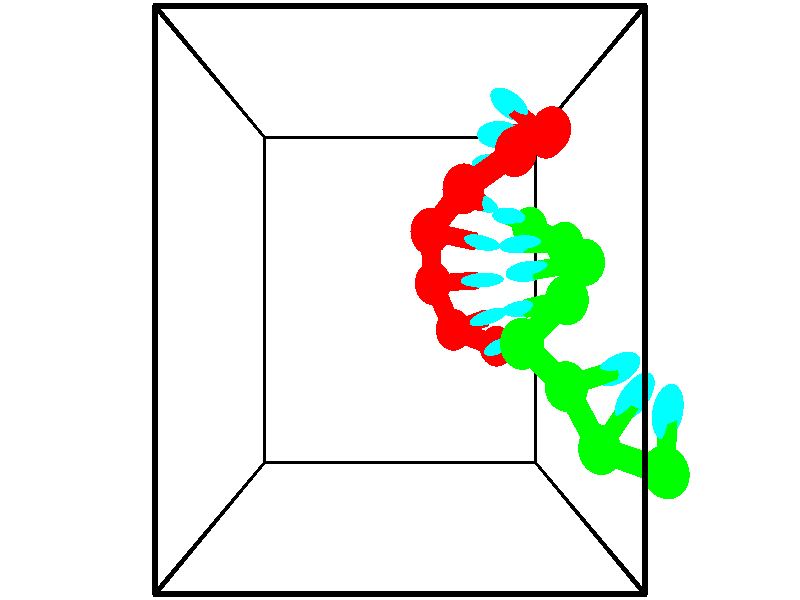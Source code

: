 // switches for output
#declare DRAW_BASES = 1; // possible values are 0, 1; only relevant for DNA ribbons
#declare DRAW_BASES_TYPE = 3; // possible values are 1, 2, 3; only relevant for DNA ribbons
#declare DRAW_FOG = 0; // set to 1 to enable fog

#include "colors.inc"

#include "transforms.inc"
background { rgb <1, 1, 1>}

#default {
   normal{
       ripples 0.25
       frequency 0.20
       turbulence 0.2
       lambda 5
   }
	finish {
		phong 0.1
		phong_size 40.
	}
}

// original window dimensions: 1024x640


// camera settings

camera {
	sky <-0, 1, 0>
	up <-0, 1, 0>
	right 1.6 * <1, 0, 0>
	location <2.5, 2.5, 11.1562>
	look_at <2.5, 2.5, 2.5>
	direction <0, 0, -8.6562>
	angle 67.0682
}


# declare cpy_camera_pos = <2.5, 2.5, 11.1562>;
# if (DRAW_FOG = 1)
fog {
	fog_type 2
	up vnormalize(cpy_camera_pos)
	color rgbt<1,1,1,0.3>
	distance 1e-5
	fog_alt 3e-3
	fog_offset 4
}
# end


// LIGHTS

# declare lum = 6;
global_settings {
	ambient_light rgb lum * <0.05, 0.05, 0.05>
	max_trace_level 15
}# declare cpy_direct_light_amount = 0.25;
light_source
{	1000 * <-1, -1, 1>,
	rgb lum * cpy_direct_light_amount
	parallel
}

light_source
{	1000 * <1, 1, -1>,
	rgb lum * cpy_direct_light_amount
	parallel
}

// strand 0

// nucleotide -1

// particle -1
sphere {
	<4.574948, 4.419973, 2.626304> 0.250000
	pigment { color rgbt <1,0,0,0> }
	no_shadow
}
cylinder {
	<4.246670, 4.598694, 2.768756>,  <4.049703, 4.705926, 2.854227>, 0.100000
	pigment { color rgbt <1,0,0,0> }
	no_shadow
}
cylinder {
	<4.246670, 4.598694, 2.768756>,  <4.574948, 4.419973, 2.626304>, 0.100000
	pigment { color rgbt <1,0,0,0> }
	no_shadow
}

// particle -1
sphere {
	<4.246670, 4.598694, 2.768756> 0.100000
	pigment { color rgbt <1,0,0,0> }
	no_shadow
}
sphere {
	0, 1
	scale<0.080000,0.200000,0.300000>
	matrix <-0.328353, -0.878905, 0.345993,
		0.467595, 0.167018, 0.868021,
		-0.820695, 0.446801, 0.356130,
		4.000462, 4.732734, 2.875595>
	pigment { color rgbt <0,1,1,0> }
	no_shadow
}
cylinder {
	<4.436429, 4.313770, 3.406671>,  <4.574948, 4.419973, 2.626304>, 0.130000
	pigment { color rgbt <1,0,0,0> }
	no_shadow
}

// nucleotide -1

// particle -1
sphere {
	<4.436429, 4.313770, 3.406671> 0.250000
	pigment { color rgbt <1,0,0,0> }
	no_shadow
}
cylinder {
	<4.084362, 4.330048, 3.217504>,  <3.873122, 4.339814, 3.104004>, 0.100000
	pigment { color rgbt <1,0,0,0> }
	no_shadow
}
cylinder {
	<4.084362, 4.330048, 3.217504>,  <4.436429, 4.313770, 3.406671>, 0.100000
	pigment { color rgbt <1,0,0,0> }
	no_shadow
}

// particle -1
sphere {
	<4.084362, 4.330048, 3.217504> 0.100000
	pigment { color rgbt <1,0,0,0> }
	no_shadow
}
sphere {
	0, 1
	scale<0.080000,0.200000,0.300000>
	matrix <-0.275557, -0.855046, 0.439277,
		-0.386492, 0.516953, 0.763796,
		-0.880166, 0.040693, -0.472918,
		3.820312, 4.342256, 3.075629>
	pigment { color rgbt <0,1,1,0> }
	no_shadow
}
cylinder {
	<3.889054, 3.984972, 3.898561>,  <4.436429, 4.313770, 3.406671>, 0.130000
	pigment { color rgbt <1,0,0,0> }
	no_shadow
}

// nucleotide -1

// particle -1
sphere {
	<3.889054, 3.984972, 3.898561> 0.250000
	pigment { color rgbt <1,0,0,0> }
	no_shadow
}
cylinder {
	<3.760410, 3.981331, 3.519830>,  <3.683224, 3.979146, 3.292591>, 0.100000
	pigment { color rgbt <1,0,0,0> }
	no_shadow
}
cylinder {
	<3.760410, 3.981331, 3.519830>,  <3.889054, 3.984972, 3.898561>, 0.100000
	pigment { color rgbt <1,0,0,0> }
	no_shadow
}

// particle -1
sphere {
	<3.760410, 3.981331, 3.519830> 0.100000
	pigment { color rgbt <1,0,0,0> }
	no_shadow
}
sphere {
	0, 1
	scale<0.080000,0.200000,0.300000>
	matrix <-0.222426, -0.971247, 0.084889,
		-0.920377, 0.237900, 0.310338,
		-0.321610, -0.009103, -0.946828,
		3.663928, 3.978600, 3.235781>
	pigment { color rgbt <0,1,1,0> }
	no_shadow
}
cylinder {
	<3.259983, 3.609560, 3.921648>,  <3.889054, 3.984972, 3.898561>, 0.130000
	pigment { color rgbt <1,0,0,0> }
	no_shadow
}

// nucleotide -1

// particle -1
sphere {
	<3.259983, 3.609560, 3.921648> 0.250000
	pigment { color rgbt <1,0,0,0> }
	no_shadow
}
cylinder {
	<3.435230, 3.575630, 3.563686>,  <3.540379, 3.555273, 3.348908>, 0.100000
	pigment { color rgbt <1,0,0,0> }
	no_shadow
}
cylinder {
	<3.435230, 3.575630, 3.563686>,  <3.259983, 3.609560, 3.921648>, 0.100000
	pigment { color rgbt <1,0,0,0> }
	no_shadow
}

// particle -1
sphere {
	<3.435230, 3.575630, 3.563686> 0.100000
	pigment { color rgbt <1,0,0,0> }
	no_shadow
}
sphere {
	0, 1
	scale<0.080000,0.200000,0.300000>
	matrix <-0.238046, -0.970945, -0.024509,
		-0.866825, 0.223767, -0.445582,
		0.438120, -0.084824, -0.894906,
		3.566666, 3.550183, 3.295214>
	pigment { color rgbt <0,1,1,0> }
	no_shadow
}
cylinder {
	<2.884585, 3.230972, 3.419536>,  <3.259983, 3.609560, 3.921648>, 0.130000
	pigment { color rgbt <1,0,0,0> }
	no_shadow
}

// nucleotide -1

// particle -1
sphere {
	<2.884585, 3.230972, 3.419536> 0.250000
	pigment { color rgbt <1,0,0,0> }
	no_shadow
}
cylinder {
	<3.260040, 3.175594, 3.293177>,  <3.485314, 3.142368, 3.217362>, 0.100000
	pigment { color rgbt <1,0,0,0> }
	no_shadow
}
cylinder {
	<3.260040, 3.175594, 3.293177>,  <2.884585, 3.230972, 3.419536>, 0.100000
	pigment { color rgbt <1,0,0,0> }
	no_shadow
}

// particle -1
sphere {
	<3.260040, 3.175594, 3.293177> 0.100000
	pigment { color rgbt <1,0,0,0> }
	no_shadow
}
sphere {
	0, 1
	scale<0.080000,0.200000,0.300000>
	matrix <-0.151367, -0.988338, -0.016615,
		-0.309911, 0.063412, -0.948649,
		0.938639, -0.138444, -0.315896,
		3.541632, 3.134061, 3.198409>
	pigment { color rgbt <0,1,1,0> }
	no_shadow
}
cylinder {
	<2.956978, 2.692989, 2.776530>,  <2.884585, 3.230972, 3.419536>, 0.130000
	pigment { color rgbt <1,0,0,0> }
	no_shadow
}

// nucleotide -1

// particle -1
sphere {
	<2.956978, 2.692989, 2.776530> 0.250000
	pigment { color rgbt <1,0,0,0> }
	no_shadow
}
cylinder {
	<3.320175, 2.708805, 2.943376>,  <3.538094, 2.718295, 3.043484>, 0.100000
	pigment { color rgbt <1,0,0,0> }
	no_shadow
}
cylinder {
	<3.320175, 2.708805, 2.943376>,  <2.956978, 2.692989, 2.776530>, 0.100000
	pigment { color rgbt <1,0,0,0> }
	no_shadow
}

// particle -1
sphere {
	<3.320175, 2.708805, 2.943376> 0.100000
	pigment { color rgbt <1,0,0,0> }
	no_shadow
}
sphere {
	0, 1
	scale<0.080000,0.200000,0.300000>
	matrix <0.033719, -0.999204, 0.021321,
		0.417627, -0.005294, -0.908603,
		0.907993, 0.039541, 0.417116,
		3.592573, 2.720667, 3.068511>
	pigment { color rgbt <0,1,1,0> }
	no_shadow
}
cylinder {
	<3.266508, 2.142629, 2.468231>,  <2.956978, 2.692989, 2.776530>, 0.130000
	pigment { color rgbt <1,0,0,0> }
	no_shadow
}

// nucleotide -1

// particle -1
sphere {
	<3.266508, 2.142629, 2.468231> 0.250000
	pigment { color rgbt <1,0,0,0> }
	no_shadow
}
cylinder {
	<3.509495, 2.236309, 2.771845>,  <3.655287, 2.292517, 2.954014>, 0.100000
	pigment { color rgbt <1,0,0,0> }
	no_shadow
}
cylinder {
	<3.509495, 2.236309, 2.771845>,  <3.266508, 2.142629, 2.468231>, 0.100000
	pigment { color rgbt <1,0,0,0> }
	no_shadow
}

// particle -1
sphere {
	<3.509495, 2.236309, 2.771845> 0.100000
	pigment { color rgbt <1,0,0,0> }
	no_shadow
}
sphere {
	0, 1
	scale<0.080000,0.200000,0.300000>
	matrix <0.244601, -0.964269, 0.101768,
		0.755748, 0.123840, -0.643047,
		0.607467, 0.234201, 0.759035,
		3.691735, 2.306569, 2.999556>
	pigment { color rgbt <0,1,1,0> }
	no_shadow
}
cylinder {
	<3.928425, 1.930448, 2.229159>,  <3.266508, 2.142629, 2.468231>, 0.130000
	pigment { color rgbt <1,0,0,0> }
	no_shadow
}

// nucleotide -1

// particle -1
sphere {
	<3.928425, 1.930448, 2.229159> 0.250000
	pigment { color rgbt <1,0,0,0> }
	no_shadow
}
cylinder {
	<3.875854, 1.951195, 2.625147>,  <3.844312, 1.963643, 2.862739>, 0.100000
	pigment { color rgbt <1,0,0,0> }
	no_shadow
}
cylinder {
	<3.875854, 1.951195, 2.625147>,  <3.928425, 1.930448, 2.229159>, 0.100000
	pigment { color rgbt <1,0,0,0> }
	no_shadow
}

// particle -1
sphere {
	<3.875854, 1.951195, 2.625147> 0.100000
	pigment { color rgbt <1,0,0,0> }
	no_shadow
}
sphere {
	0, 1
	scale<0.080000,0.200000,0.300000>
	matrix <0.343529, -0.934369, 0.094561,
		0.929900, 0.352511, 0.104983,
		-0.131427, 0.051867, 0.989968,
		3.836426, 1.966755, 2.922137>
	pigment { color rgbt <0,1,1,0> }
	no_shadow
}
// strand 1

// nucleotide -1

// particle -1
sphere {
	<5.560726, 0.845658, 4.200130> 0.250000
	pigment { color rgbt <0,1,0,0> }
	no_shadow
}
cylinder {
	<5.498703, 1.201328, 4.372327>,  <5.461489, 1.414731, 4.475645>, 0.100000
	pigment { color rgbt <0,1,0,0> }
	no_shadow
}
cylinder {
	<5.498703, 1.201328, 4.372327>,  <5.560726, 0.845658, 4.200130>, 0.100000
	pigment { color rgbt <0,1,0,0> }
	no_shadow
}

// particle -1
sphere {
	<5.498703, 1.201328, 4.372327> 0.100000
	pigment { color rgbt <0,1,0,0> }
	no_shadow
}
sphere {
	0, 1
	scale<0.080000,0.200000,0.300000>
	matrix <-0.324293, 0.365802, -0.872366,
		-0.933162, -0.274872, 0.231634,
		-0.155056, 0.889176, 0.430492,
		5.452186, 1.468081, 4.501474>
	pigment { color rgbt <0,1,1,0> }
	no_shadow
}
cylinder {
	<4.913042, 0.994343, 3.864765>,  <5.560726, 0.845658, 4.200130>, 0.130000
	pigment { color rgbt <0,1,0,0> }
	no_shadow
}

// nucleotide -1

// particle -1
sphere {
	<4.913042, 0.994343, 3.864765> 0.250000
	pigment { color rgbt <0,1,0,0> }
	no_shadow
}
cylinder {
	<5.093544, 1.316090, 4.019355>,  <5.201845, 1.509138, 4.112109>, 0.100000
	pigment { color rgbt <0,1,0,0> }
	no_shadow
}
cylinder {
	<5.093544, 1.316090, 4.019355>,  <4.913042, 0.994343, 3.864765>, 0.100000
	pigment { color rgbt <0,1,0,0> }
	no_shadow
}

// particle -1
sphere {
	<5.093544, 1.316090, 4.019355> 0.100000
	pigment { color rgbt <0,1,0,0> }
	no_shadow
}
sphere {
	0, 1
	scale<0.080000,0.200000,0.300000>
	matrix <-0.225648, 0.521849, -0.822652,
		-0.863396, 0.284018, 0.416990,
		0.451254, 0.804367, 0.386474,
		5.228920, 1.557400, 4.135297>
	pigment { color rgbt <0,1,1,0> }
	no_shadow
}
cylinder {
	<4.479084, 1.641191, 3.965398>,  <4.913042, 0.994343, 3.864765>, 0.130000
	pigment { color rgbt <0,1,0,0> }
	no_shadow
}

// nucleotide -1

// particle -1
sphere {
	<4.479084, 1.641191, 3.965398> 0.250000
	pigment { color rgbt <0,1,0,0> }
	no_shadow
}
cylinder {
	<4.860764, 1.732441, 3.887976>,  <5.089771, 1.787191, 3.841522>, 0.100000
	pigment { color rgbt <0,1,0,0> }
	no_shadow
}
cylinder {
	<4.860764, 1.732441, 3.887976>,  <4.479084, 1.641191, 3.965398>, 0.100000
	pigment { color rgbt <0,1,0,0> }
	no_shadow
}

// particle -1
sphere {
	<4.860764, 1.732441, 3.887976> 0.100000
	pigment { color rgbt <0,1,0,0> }
	no_shadow
}
sphere {
	0, 1
	scale<0.080000,0.200000,0.300000>
	matrix <-0.290455, 0.551334, -0.782091,
		-0.071700, 0.802490, 0.592342,
		0.954198, 0.228125, -0.193556,
		5.147023, 1.800879, 3.829909>
	pigment { color rgbt <0,1,1,0> }
	no_shadow
}
cylinder {
	<3.909642, 2.078771, 4.177639>,  <4.479084, 1.641191, 3.965398>, 0.130000
	pigment { color rgbt <0,1,0,0> }
	no_shadow
}

// nucleotide -1

// particle -1
sphere {
	<3.909642, 2.078771, 4.177639> 0.250000
	pigment { color rgbt <0,1,0,0> }
	no_shadow
}
cylinder {
	<3.967392, 2.033554, 3.784421>,  <4.002042, 2.006424, 3.548490>, 0.100000
	pigment { color rgbt <0,1,0,0> }
	no_shadow
}
cylinder {
	<3.967392, 2.033554, 3.784421>,  <3.909642, 2.078771, 4.177639>, 0.100000
	pigment { color rgbt <0,1,0,0> }
	no_shadow
}

// particle -1
sphere {
	<3.967392, 2.033554, 3.784421> 0.100000
	pigment { color rgbt <0,1,0,0> }
	no_shadow
}
sphere {
	0, 1
	scale<0.080000,0.200000,0.300000>
	matrix <0.125901, 0.987478, -0.095062,
		0.981481, -0.110042, 0.156799,
		0.144375, -0.113043, -0.983045,
		4.010705, 1.999641, 3.489507>
	pigment { color rgbt <0,1,1,0> }
	no_shadow
}
cylinder {
	<4.477641, 2.501160, 3.995702>,  <3.909642, 2.078771, 4.177639>, 0.130000
	pigment { color rgbt <0,1,0,0> }
	no_shadow
}

// nucleotide -1

// particle -1
sphere {
	<4.477641, 2.501160, 3.995702> 0.250000
	pigment { color rgbt <0,1,0,0> }
	no_shadow
}
cylinder {
	<4.246941, 2.445923, 3.673636>,  <4.108521, 2.412781, 3.480397>, 0.100000
	pigment { color rgbt <0,1,0,0> }
	no_shadow
}
cylinder {
	<4.246941, 2.445923, 3.673636>,  <4.477641, 2.501160, 3.995702>, 0.100000
	pigment { color rgbt <0,1,0,0> }
	no_shadow
}

// particle -1
sphere {
	<4.246941, 2.445923, 3.673636> 0.100000
	pigment { color rgbt <0,1,0,0> }
	no_shadow
}
sphere {
	0, 1
	scale<0.080000,0.200000,0.300000>
	matrix <0.016325, 0.983464, -0.180367,
		0.816757, -0.117171, -0.564959,
		-0.576750, -0.138093, -0.805164,
		4.073915, 2.404495, 3.432087>
	pigment { color rgbt <0,1,1,0> }
	no_shadow
}
cylinder {
	<4.828394, 2.895202, 3.526470>,  <4.477641, 2.501160, 3.995702>, 0.130000
	pigment { color rgbt <0,1,0,0> }
	no_shadow
}

// nucleotide -1

// particle -1
sphere {
	<4.828394, 2.895202, 3.526470> 0.250000
	pigment { color rgbt <0,1,0,0> }
	no_shadow
}
cylinder {
	<4.455757, 2.847012, 3.389288>,  <4.232175, 2.818097, 3.306978>, 0.100000
	pigment { color rgbt <0,1,0,0> }
	no_shadow
}
cylinder {
	<4.455757, 2.847012, 3.389288>,  <4.828394, 2.895202, 3.526470>, 0.100000
	pigment { color rgbt <0,1,0,0> }
	no_shadow
}

// particle -1
sphere {
	<4.455757, 2.847012, 3.389288> 0.100000
	pigment { color rgbt <0,1,0,0> }
	no_shadow
}
sphere {
	0, 1
	scale<0.080000,0.200000,0.300000>
	matrix <0.025185, 0.919819, -0.391534,
		0.362628, -0.373388, -0.853863,
		-0.931593, -0.120477, -0.342956,
		4.176279, 2.810869, 3.286401>
	pigment { color rgbt <0,1,1,0> }
	no_shadow
}
cylinder {
	<4.773038, 3.150254, 2.807629>,  <4.828394, 2.895202, 3.526470>, 0.130000
	pigment { color rgbt <0,1,0,0> }
	no_shadow
}

// nucleotide -1

// particle -1
sphere {
	<4.773038, 3.150254, 2.807629> 0.250000
	pigment { color rgbt <0,1,0,0> }
	no_shadow
}
cylinder {
	<4.397102, 3.135113, 2.943433>,  <4.171541, 3.126028, 3.024915>, 0.100000
	pigment { color rgbt <0,1,0,0> }
	no_shadow
}
cylinder {
	<4.397102, 3.135113, 2.943433>,  <4.773038, 3.150254, 2.807629>, 0.100000
	pigment { color rgbt <0,1,0,0> }
	no_shadow
}

// particle -1
sphere {
	<4.397102, 3.135113, 2.943433> 0.100000
	pigment { color rgbt <0,1,0,0> }
	no_shadow
}
sphere {
	0, 1
	scale<0.080000,0.200000,0.300000>
	matrix <-0.123803, 0.964021, -0.235236,
		-0.318391, -0.263117, -0.910712,
		-0.939841, -0.037852, 0.339510,
		4.115150, 3.123757, 3.045286>
	pigment { color rgbt <0,1,1,0> }
	no_shadow
}
cylinder {
	<4.400714, 3.387015, 2.304218>,  <4.773038, 3.150254, 2.807629>, 0.130000
	pigment { color rgbt <0,1,0,0> }
	no_shadow
}

// nucleotide -1

// particle -1
sphere {
	<4.400714, 3.387015, 2.304218> 0.250000
	pigment { color rgbt <0,1,0,0> }
	no_shadow
}
cylinder {
	<4.167984, 3.426178, 2.627178>,  <4.028346, 3.449676, 2.820954>, 0.100000
	pigment { color rgbt <0,1,0,0> }
	no_shadow
}
cylinder {
	<4.167984, 3.426178, 2.627178>,  <4.400714, 3.387015, 2.304218>, 0.100000
	pigment { color rgbt <0,1,0,0> }
	no_shadow
}

// particle -1
sphere {
	<4.167984, 3.426178, 2.627178> 0.100000
	pigment { color rgbt <0,1,0,0> }
	no_shadow
}
sphere {
	0, 1
	scale<0.080000,0.200000,0.300000>
	matrix <0.021496, 0.994232, -0.105073,
		-0.813030, -0.043778, -0.580574,
		-0.581825, 0.097907, 0.807400,
		3.993437, 3.455550, 2.869398>
	pigment { color rgbt <0,1,1,0> }
	no_shadow
}
// box output
cylinder {
	<0.000000, 0.000000, 0.000000>,  <5.000000, 0.000000, 0.000000>, 0.025000
	pigment { color rgbt <0,0,0,0> }
	no_shadow
}
cylinder {
	<0.000000, 0.000000, 0.000000>,  <0.000000, 5.000000, 0.000000>, 0.025000
	pigment { color rgbt <0,0,0,0> }
	no_shadow
}
cylinder {
	<0.000000, 0.000000, 0.000000>,  <0.000000, 0.000000, 5.000000>, 0.025000
	pigment { color rgbt <0,0,0,0> }
	no_shadow
}
cylinder {
	<5.000000, 5.000000, 5.000000>,  <0.000000, 5.000000, 5.000000>, 0.025000
	pigment { color rgbt <0,0,0,0> }
	no_shadow
}
cylinder {
	<5.000000, 5.000000, 5.000000>,  <5.000000, 0.000000, 5.000000>, 0.025000
	pigment { color rgbt <0,0,0,0> }
	no_shadow
}
cylinder {
	<5.000000, 5.000000, 5.000000>,  <5.000000, 5.000000, 0.000000>, 0.025000
	pigment { color rgbt <0,0,0,0> }
	no_shadow
}
cylinder {
	<0.000000, 0.000000, 5.000000>,  <0.000000, 5.000000, 5.000000>, 0.025000
	pigment { color rgbt <0,0,0,0> }
	no_shadow
}
cylinder {
	<0.000000, 0.000000, 5.000000>,  <5.000000, 0.000000, 5.000000>, 0.025000
	pigment { color rgbt <0,0,0,0> }
	no_shadow
}
cylinder {
	<5.000000, 5.000000, 0.000000>,  <0.000000, 5.000000, 0.000000>, 0.025000
	pigment { color rgbt <0,0,0,0> }
	no_shadow
}
cylinder {
	<5.000000, 5.000000, 0.000000>,  <5.000000, 0.000000, 0.000000>, 0.025000
	pigment { color rgbt <0,0,0,0> }
	no_shadow
}
cylinder {
	<5.000000, 0.000000, 5.000000>,  <5.000000, 0.000000, 0.000000>, 0.025000
	pigment { color rgbt <0,0,0,0> }
	no_shadow
}
cylinder {
	<0.000000, 5.000000, 0.000000>,  <0.000000, 5.000000, 5.000000>, 0.025000
	pigment { color rgbt <0,0,0,0> }
	no_shadow
}
// end of box output
